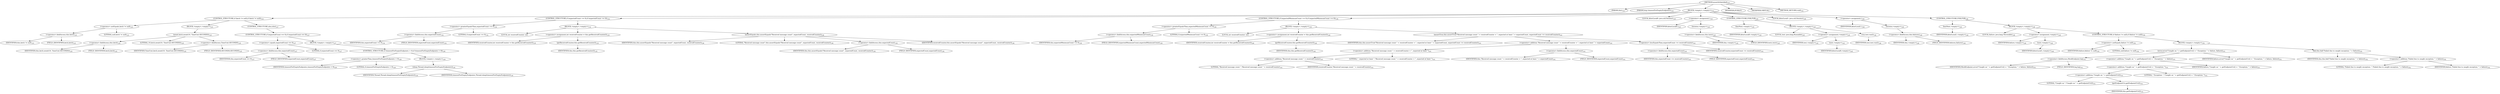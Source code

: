 digraph "assertIsSatisfied" {  
"387" [label = <(METHOD,assertIsSatisfied)<SUB>122</SUB>> ]
"12" [label = <(PARAM,this)<SUB>122</SUB>> ]
"388" [label = <(PARAM,long timeoutForEmptyEndpoints)<SUB>122</SUB>> ]
"389" [label = <(BLOCK,&lt;empty&gt;,&lt;empty&gt;)<SUB>122</SUB>> ]
"390" [label = <(CONTROL_STRUCTURE,if (latch != null),if (latch != null))<SUB>123</SUB>> ]
"391" [label = <(&lt;operator&gt;.notEquals,latch != null)<SUB>123</SUB>> ]
"392" [label = <(&lt;operator&gt;.fieldAccess,this.latch)<SUB>123</SUB>> ]
"393" [label = <(IDENTIFIER,this,latch != null)<SUB>123</SUB>> ]
"394" [label = <(FIELD_IDENTIFIER,latch,latch)<SUB>123</SUB>> ]
"395" [label = <(LITERAL,null,latch != null)<SUB>123</SUB>> ]
"396" [label = <(BLOCK,&lt;empty&gt;,&lt;empty&gt;)<SUB>123</SUB>> ]
"397" [label = <(await,latch.await(10, TimeUnit.SECONDS))<SUB>125</SUB>> ]
"398" [label = <(&lt;operator&gt;.fieldAccess,this.latch)<SUB>125</SUB>> ]
"399" [label = <(IDENTIFIER,this,latch.await(10, TimeUnit.SECONDS))<SUB>125</SUB>> ]
"400" [label = <(FIELD_IDENTIFIER,latch,latch)<SUB>125</SUB>> ]
"401" [label = <(LITERAL,10,latch.await(10, TimeUnit.SECONDS))<SUB>125</SUB>> ]
"402" [label = <(&lt;operator&gt;.fieldAccess,TimeUnit.SECONDS)<SUB>125</SUB>> ]
"403" [label = <(IDENTIFIER,TimeUnit,latch.await(10, TimeUnit.SECONDS))<SUB>125</SUB>> ]
"404" [label = <(FIELD_IDENTIFIER,SECONDS,SECONDS)<SUB>125</SUB>> ]
"405" [label = <(CONTROL_STRUCTURE,else,else)<SUB>127</SUB>> ]
"406" [label = <(CONTROL_STRUCTURE,if (expectedCount == 0),if (expectedCount == 0))<SUB>127</SUB>> ]
"407" [label = <(&lt;operator&gt;.equals,expectedCount == 0)<SUB>127</SUB>> ]
"408" [label = <(&lt;operator&gt;.fieldAccess,this.expectedCount)<SUB>127</SUB>> ]
"409" [label = <(IDENTIFIER,this,expectedCount == 0)<SUB>127</SUB>> ]
"410" [label = <(FIELD_IDENTIFIER,expectedCount,expectedCount)<SUB>127</SUB>> ]
"411" [label = <(LITERAL,0,expectedCount == 0)<SUB>127</SUB>> ]
"412" [label = <(BLOCK,&lt;empty&gt;,&lt;empty&gt;)<SUB>127</SUB>> ]
"413" [label = <(CONTROL_STRUCTURE,if (timeoutForEmptyEndpoints &gt; 0),if (timeoutForEmptyEndpoints &gt; 0))<SUB>129</SUB>> ]
"414" [label = <(&lt;operator&gt;.greaterThan,timeoutForEmptyEndpoints &gt; 0)<SUB>129</SUB>> ]
"415" [label = <(IDENTIFIER,timeoutForEmptyEndpoints,timeoutForEmptyEndpoints &gt; 0)<SUB>129</SUB>> ]
"416" [label = <(LITERAL,0,timeoutForEmptyEndpoints &gt; 0)<SUB>129</SUB>> ]
"417" [label = <(BLOCK,&lt;empty&gt;,&lt;empty&gt;)<SUB>129</SUB>> ]
"418" [label = <(sleep,Thread.sleep(timeoutForEmptyEndpoints))<SUB>130</SUB>> ]
"419" [label = <(IDENTIFIER,Thread,Thread.sleep(timeoutForEmptyEndpoints))<SUB>130</SUB>> ]
"420" [label = <(IDENTIFIER,timeoutForEmptyEndpoints,Thread.sleep(timeoutForEmptyEndpoints))<SUB>130</SUB>> ]
"421" [label = <(CONTROL_STRUCTURE,if (expectedCount &gt;= 0),if (expectedCount &gt;= 0))<SUB>134</SUB>> ]
"422" [label = <(&lt;operator&gt;.greaterEqualsThan,expectedCount &gt;= 0)<SUB>134</SUB>> ]
"423" [label = <(&lt;operator&gt;.fieldAccess,this.expectedCount)<SUB>134</SUB>> ]
"424" [label = <(IDENTIFIER,this,expectedCount &gt;= 0)<SUB>134</SUB>> ]
"425" [label = <(FIELD_IDENTIFIER,expectedCount,expectedCount)<SUB>134</SUB>> ]
"426" [label = <(LITERAL,0,expectedCount &gt;= 0)<SUB>134</SUB>> ]
"427" [label = <(BLOCK,&lt;empty&gt;,&lt;empty&gt;)<SUB>134</SUB>> ]
"428" [label = <(LOCAL,int receivedCounter: int)> ]
"429" [label = <(&lt;operator&gt;.assignment,int receivedCounter = this.getReceivedCounter())<SUB>135</SUB>> ]
"430" [label = <(IDENTIFIER,receivedCounter,int receivedCounter = this.getReceivedCounter())<SUB>135</SUB>> ]
"431" [label = <(getReceivedCounter,this.getReceivedCounter())<SUB>135</SUB>> ]
"11" [label = <(IDENTIFIER,this,this.getReceivedCounter())<SUB>135</SUB>> ]
"432" [label = <(assertEquals,this.assertEquals(&quot;Received message count&quot;, expectedCount, receivedCounter))<SUB>136</SUB>> ]
"13" [label = <(IDENTIFIER,this,this.assertEquals(&quot;Received message count&quot;, expectedCount, receivedCounter))<SUB>136</SUB>> ]
"433" [label = <(LITERAL,&quot;Received message count&quot;,this.assertEquals(&quot;Received message count&quot;, expectedCount, receivedCounter))<SUB>136</SUB>> ]
"434" [label = <(&lt;operator&gt;.fieldAccess,this.expectedCount)<SUB>136</SUB>> ]
"435" [label = <(IDENTIFIER,this,this.assertEquals(&quot;Received message count&quot;, expectedCount, receivedCounter))<SUB>136</SUB>> ]
"436" [label = <(FIELD_IDENTIFIER,expectedCount,expectedCount)<SUB>136</SUB>> ]
"437" [label = <(IDENTIFIER,receivedCounter,this.assertEquals(&quot;Received message count&quot;, expectedCount, receivedCounter))<SUB>136</SUB>> ]
"438" [label = <(CONTROL_STRUCTURE,if (expectedMinimumCount &gt;= 0),if (expectedMinimumCount &gt;= 0))<SUB>139</SUB>> ]
"439" [label = <(&lt;operator&gt;.greaterEqualsThan,expectedMinimumCount &gt;= 0)<SUB>139</SUB>> ]
"440" [label = <(&lt;operator&gt;.fieldAccess,this.expectedMinimumCount)<SUB>139</SUB>> ]
"441" [label = <(IDENTIFIER,this,expectedMinimumCount &gt;= 0)<SUB>139</SUB>> ]
"442" [label = <(FIELD_IDENTIFIER,expectedMinimumCount,expectedMinimumCount)<SUB>139</SUB>> ]
"443" [label = <(LITERAL,0,expectedMinimumCount &gt;= 0)<SUB>139</SUB>> ]
"444" [label = <(BLOCK,&lt;empty&gt;,&lt;empty&gt;)<SUB>139</SUB>> ]
"445" [label = <(LOCAL,int receivedCounter: int)> ]
"446" [label = <(&lt;operator&gt;.assignment,int receivedCounter = this.getReceivedCounter())<SUB>140</SUB>> ]
"447" [label = <(IDENTIFIER,receivedCounter,int receivedCounter = this.getReceivedCounter())<SUB>140</SUB>> ]
"448" [label = <(getReceivedCounter,this.getReceivedCounter())<SUB>140</SUB>> ]
"14" [label = <(IDENTIFIER,this,this.getReceivedCounter())<SUB>140</SUB>> ]
"449" [label = <(assertTrue,this.assertTrue(&quot;Received message count &quot; + receivedCounter + &quot;, expected at least &quot; + expectedCount, expectedCount &lt;= receivedCounter))<SUB>141</SUB>> ]
"15" [label = <(IDENTIFIER,this,this.assertTrue(&quot;Received message count &quot; + receivedCounter + &quot;, expected at least &quot; + expectedCount, expectedCount &lt;= receivedCounter))<SUB>141</SUB>> ]
"450" [label = <(&lt;operator&gt;.addition,&quot;Received message count &quot; + receivedCounter + &quot;, expected at least &quot; + expectedCount)<SUB>141</SUB>> ]
"451" [label = <(&lt;operator&gt;.addition,&quot;Received message count &quot; + receivedCounter + &quot;, expected at least &quot;)<SUB>141</SUB>> ]
"452" [label = <(&lt;operator&gt;.addition,&quot;Received message count &quot; + receivedCounter)<SUB>141</SUB>> ]
"453" [label = <(LITERAL,&quot;Received message count &quot;,&quot;Received message count &quot; + receivedCounter)<SUB>141</SUB>> ]
"454" [label = <(IDENTIFIER,receivedCounter,&quot;Received message count &quot; + receivedCounter)<SUB>141</SUB>> ]
"455" [label = <(LITERAL,&quot;, expected at least &quot;,&quot;Received message count &quot; + receivedCounter + &quot;, expected at least &quot;)<SUB>141</SUB>> ]
"456" [label = <(&lt;operator&gt;.fieldAccess,this.expectedCount)<SUB>141</SUB>> ]
"457" [label = <(IDENTIFIER,this,&quot;Received message count &quot; + receivedCounter + &quot;, expected at least &quot; + expectedCount)<SUB>141</SUB>> ]
"458" [label = <(FIELD_IDENTIFIER,expectedCount,expectedCount)<SUB>141</SUB>> ]
"459" [label = <(&lt;operator&gt;.lessEqualsThan,expectedCount &lt;= receivedCounter)<SUB>141</SUB>> ]
"460" [label = <(&lt;operator&gt;.fieldAccess,this.expectedCount)<SUB>141</SUB>> ]
"461" [label = <(IDENTIFIER,this,expectedCount &lt;= receivedCounter)<SUB>141</SUB>> ]
"462" [label = <(FIELD_IDENTIFIER,expectedCount,expectedCount)<SUB>141</SUB>> ]
"463" [label = <(IDENTIFIER,receivedCounter,expectedCount &lt;= receivedCounter)<SUB>141</SUB>> ]
"464" [label = <(LOCAL,$iterLocal0: java.util.Iterator)<SUB>145</SUB>> ]
"465" [label = <(&lt;operator&gt;.assignment,)<SUB>145</SUB>> ]
"466" [label = <(IDENTIFIER,$iterLocal0,)<SUB>145</SUB>> ]
"467" [label = <(iterator,&lt;empty&gt;)<SUB>145</SUB>> ]
"468" [label = <(&lt;operator&gt;.fieldAccess,this.tests)<SUB>145</SUB>> ]
"469" [label = <(IDENTIFIER,this,&lt;empty&gt;)<SUB>145</SUB>> ]
"470" [label = <(FIELD_IDENTIFIER,tests,tests)<SUB>145</SUB>> ]
"471" [label = <(CONTROL_STRUCTURE,FOR,FOR)<SUB>145</SUB>> ]
"472" [label = <(hasNext,&lt;empty&gt;)<SUB>145</SUB>> ]
"473" [label = <(IDENTIFIER,$iterLocal0,&lt;empty&gt;)<SUB>145</SUB>> ]
"474" [label = <(BLOCK,&lt;empty&gt;,&lt;empty&gt;)<SUB>145</SUB>> ]
"475" [label = <(LOCAL,test: java.lang.Runnable)<SUB>145</SUB>> ]
"476" [label = <(&lt;operator&gt;.assignment,&lt;empty&gt;)<SUB>145</SUB>> ]
"477" [label = <(IDENTIFIER,test,&lt;empty&gt;)<SUB>145</SUB>> ]
"478" [label = <(next,&lt;empty&gt;)<SUB>145</SUB>> ]
"479" [label = <(IDENTIFIER,$iterLocal0,&lt;empty&gt;)<SUB>145</SUB>> ]
"480" [label = <(run,test.run())<SUB>146</SUB>> ]
"481" [label = <(IDENTIFIER,test,test.run())<SUB>146</SUB>> ]
"482" [label = <(LOCAL,$iterLocal1: java.util.Iterator)<SUB>149</SUB>> ]
"483" [label = <(&lt;operator&gt;.assignment,)<SUB>149</SUB>> ]
"484" [label = <(IDENTIFIER,$iterLocal1,)<SUB>149</SUB>> ]
"485" [label = <(iterator,&lt;empty&gt;)<SUB>149</SUB>> ]
"486" [label = <(&lt;operator&gt;.fieldAccess,this.failures)<SUB>149</SUB>> ]
"487" [label = <(IDENTIFIER,this,&lt;empty&gt;)<SUB>149</SUB>> ]
"488" [label = <(FIELD_IDENTIFIER,failures,failures)<SUB>149</SUB>> ]
"489" [label = <(CONTROL_STRUCTURE,FOR,FOR)<SUB>149</SUB>> ]
"490" [label = <(hasNext,&lt;empty&gt;)<SUB>149</SUB>> ]
"491" [label = <(IDENTIFIER,$iterLocal1,&lt;empty&gt;)<SUB>149</SUB>> ]
"492" [label = <(BLOCK,&lt;empty&gt;,&lt;empty&gt;)<SUB>149</SUB>> ]
"493" [label = <(LOCAL,failure: java.lang.Throwable)<SUB>149</SUB>> ]
"494" [label = <(&lt;operator&gt;.assignment,&lt;empty&gt;)<SUB>149</SUB>> ]
"495" [label = <(IDENTIFIER,failure,&lt;empty&gt;)<SUB>149</SUB>> ]
"496" [label = <(next,&lt;empty&gt;)<SUB>149</SUB>> ]
"497" [label = <(IDENTIFIER,$iterLocal1,&lt;empty&gt;)<SUB>149</SUB>> ]
"498" [label = <(CONTROL_STRUCTURE,if (failure != null),if (failure != null))<SUB>150</SUB>> ]
"499" [label = <(&lt;operator&gt;.notEquals,failure != null)<SUB>150</SUB>> ]
"500" [label = <(IDENTIFIER,failure,failure != null)<SUB>150</SUB>> ]
"501" [label = <(LITERAL,null,failure != null)<SUB>150</SUB>> ]
"502" [label = <(BLOCK,&lt;empty&gt;,&lt;empty&gt;)<SUB>150</SUB>> ]
"503" [label = <(error,error(&quot;Caught on &quot; + getEndpointUri() + &quot; Exception: &quot; + failure, failure))<SUB>151</SUB>> ]
"504" [label = <(&lt;operator&gt;.fieldAccess,MockEndpoint.log)<SUB>151</SUB>> ]
"505" [label = <(IDENTIFIER,MockEndpoint,error(&quot;Caught on &quot; + getEndpointUri() + &quot; Exception: &quot; + failure, failure))<SUB>151</SUB>> ]
"506" [label = <(FIELD_IDENTIFIER,log,log)<SUB>151</SUB>> ]
"507" [label = <(&lt;operator&gt;.addition,&quot;Caught on &quot; + getEndpointUri() + &quot; Exception: &quot; + failure)<SUB>151</SUB>> ]
"508" [label = <(&lt;operator&gt;.addition,&quot;Caught on &quot; + getEndpointUri() + &quot; Exception: &quot;)<SUB>151</SUB>> ]
"509" [label = <(&lt;operator&gt;.addition,&quot;Caught on &quot; + getEndpointUri())<SUB>151</SUB>> ]
"510" [label = <(LITERAL,&quot;Caught on &quot;,&quot;Caught on &quot; + getEndpointUri())<SUB>151</SUB>> ]
"511" [label = <(getEndpointUri,getEndpointUri())<SUB>151</SUB>> ]
"16" [label = <(IDENTIFIER,this,getEndpointUri())<SUB>151</SUB>> ]
"512" [label = <(LITERAL,&quot; Exception: &quot;,&quot;Caught on &quot; + getEndpointUri() + &quot; Exception: &quot;)<SUB>151</SUB>> ]
"513" [label = <(IDENTIFIER,failure,&quot;Caught on &quot; + getEndpointUri() + &quot; Exception: &quot; + failure)<SUB>151</SUB>> ]
"514" [label = <(IDENTIFIER,failure,error(&quot;Caught on &quot; + getEndpointUri() + &quot; Exception: &quot; + failure, failure))<SUB>151</SUB>> ]
"515" [label = <(fail,this.fail(&quot;Failed due to caught exception: &quot; + failure))<SUB>152</SUB>> ]
"17" [label = <(IDENTIFIER,this,this.fail(&quot;Failed due to caught exception: &quot; + failure))<SUB>152</SUB>> ]
"516" [label = <(&lt;operator&gt;.addition,&quot;Failed due to caught exception: &quot; + failure)<SUB>152</SUB>> ]
"517" [label = <(LITERAL,&quot;Failed due to caught exception: &quot;,&quot;Failed due to caught exception: &quot; + failure)<SUB>152</SUB>> ]
"518" [label = <(IDENTIFIER,failure,&quot;Failed due to caught exception: &quot; + failure)<SUB>152</SUB>> ]
"519" [label = <(MODIFIER,PUBLIC)> ]
"520" [label = <(MODIFIER,VIRTUAL)> ]
"521" [label = <(METHOD_RETURN,void)<SUB>122</SUB>> ]
  "387" -> "12" 
  "387" -> "388" 
  "387" -> "389" 
  "387" -> "519" 
  "387" -> "520" 
  "387" -> "521" 
  "389" -> "390" 
  "389" -> "421" 
  "389" -> "438" 
  "389" -> "464" 
  "389" -> "465" 
  "389" -> "471" 
  "389" -> "482" 
  "389" -> "483" 
  "389" -> "489" 
  "390" -> "391" 
  "390" -> "396" 
  "390" -> "405" 
  "391" -> "392" 
  "391" -> "395" 
  "392" -> "393" 
  "392" -> "394" 
  "396" -> "397" 
  "397" -> "398" 
  "397" -> "401" 
  "397" -> "402" 
  "398" -> "399" 
  "398" -> "400" 
  "402" -> "403" 
  "402" -> "404" 
  "405" -> "406" 
  "406" -> "407" 
  "406" -> "412" 
  "407" -> "408" 
  "407" -> "411" 
  "408" -> "409" 
  "408" -> "410" 
  "412" -> "413" 
  "413" -> "414" 
  "413" -> "417" 
  "414" -> "415" 
  "414" -> "416" 
  "417" -> "418" 
  "418" -> "419" 
  "418" -> "420" 
  "421" -> "422" 
  "421" -> "427" 
  "422" -> "423" 
  "422" -> "426" 
  "423" -> "424" 
  "423" -> "425" 
  "427" -> "428" 
  "427" -> "429" 
  "427" -> "432" 
  "429" -> "430" 
  "429" -> "431" 
  "431" -> "11" 
  "432" -> "13" 
  "432" -> "433" 
  "432" -> "434" 
  "432" -> "437" 
  "434" -> "435" 
  "434" -> "436" 
  "438" -> "439" 
  "438" -> "444" 
  "439" -> "440" 
  "439" -> "443" 
  "440" -> "441" 
  "440" -> "442" 
  "444" -> "445" 
  "444" -> "446" 
  "444" -> "449" 
  "446" -> "447" 
  "446" -> "448" 
  "448" -> "14" 
  "449" -> "15" 
  "449" -> "450" 
  "449" -> "459" 
  "450" -> "451" 
  "450" -> "456" 
  "451" -> "452" 
  "451" -> "455" 
  "452" -> "453" 
  "452" -> "454" 
  "456" -> "457" 
  "456" -> "458" 
  "459" -> "460" 
  "459" -> "463" 
  "460" -> "461" 
  "460" -> "462" 
  "465" -> "466" 
  "465" -> "467" 
  "467" -> "468" 
  "468" -> "469" 
  "468" -> "470" 
  "471" -> "472" 
  "471" -> "474" 
  "472" -> "473" 
  "474" -> "475" 
  "474" -> "476" 
  "474" -> "480" 
  "476" -> "477" 
  "476" -> "478" 
  "478" -> "479" 
  "480" -> "481" 
  "483" -> "484" 
  "483" -> "485" 
  "485" -> "486" 
  "486" -> "487" 
  "486" -> "488" 
  "489" -> "490" 
  "489" -> "492" 
  "490" -> "491" 
  "492" -> "493" 
  "492" -> "494" 
  "492" -> "498" 
  "494" -> "495" 
  "494" -> "496" 
  "496" -> "497" 
  "498" -> "499" 
  "498" -> "502" 
  "499" -> "500" 
  "499" -> "501" 
  "502" -> "503" 
  "502" -> "515" 
  "503" -> "504" 
  "503" -> "507" 
  "503" -> "514" 
  "504" -> "505" 
  "504" -> "506" 
  "507" -> "508" 
  "507" -> "513" 
  "508" -> "509" 
  "508" -> "512" 
  "509" -> "510" 
  "509" -> "511" 
  "511" -> "16" 
  "515" -> "17" 
  "515" -> "516" 
  "516" -> "517" 
  "516" -> "518" 
}
